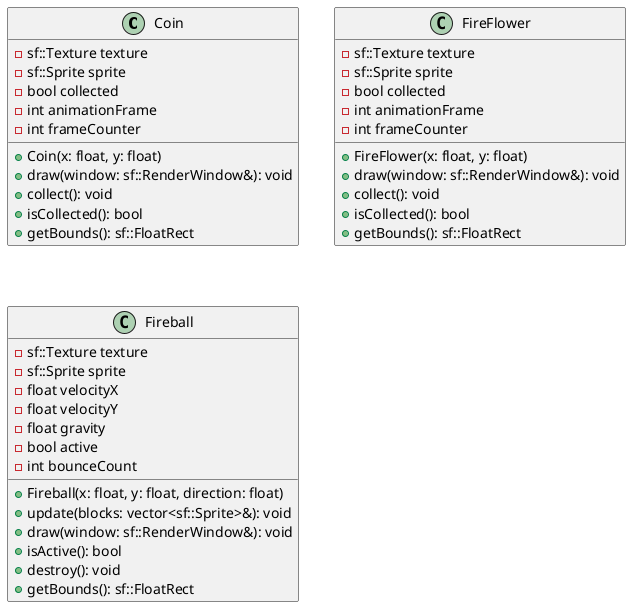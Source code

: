 @startuml Item Classes Diagram

class Coin {
  - sf::Texture texture
  - sf::Sprite sprite
  - bool collected
  - int animationFrame
  - int frameCounter
  
  + Coin(x: float, y: float)
  + draw(window: sf::RenderWindow&): void
  + collect(): void
  + isCollected(): bool
  + getBounds(): sf::FloatRect
}

class FireFlower {
  - sf::Texture texture
  - sf::Sprite sprite
  - bool collected
  - int animationFrame
  - int frameCounter
  
  + FireFlower(x: float, y: float)
  + draw(window: sf::RenderWindow&): void
  + collect(): void
  + isCollected(): bool
  + getBounds(): sf::FloatRect
}

class Fireball {
  - sf::Texture texture
  - sf::Sprite sprite
  - float velocityX
  - float velocityY
  - float gravity
  - bool active
  - int bounceCount
  
  + Fireball(x: float, y: float, direction: float)
  + update(blocks: vector<sf::Sprite>&): void
  + draw(window: sf::RenderWindow&): void
  + isActive(): bool
  + destroy(): void
  + getBounds(): sf::FloatRect
}

@enduml
